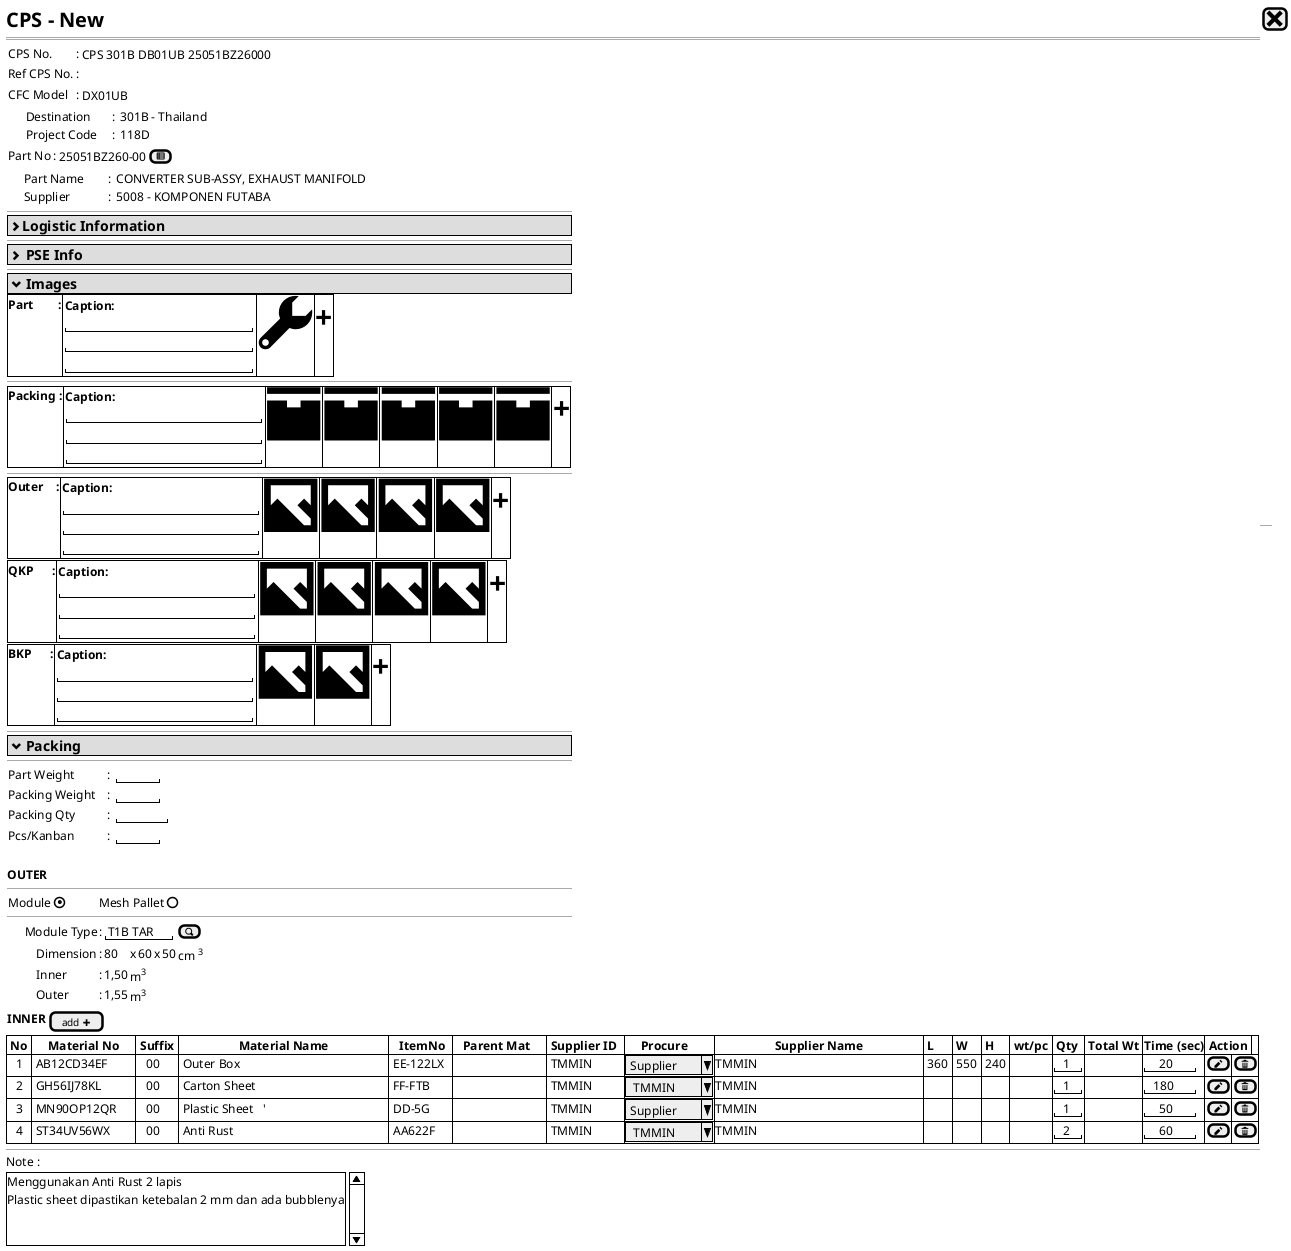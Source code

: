 @startuml
@startsalt
{
  <b><size:20>CPS - New |[<size:25><&x>]|*
  ==
  {
    {
      CPS No.         |:{|CPS 301B DB01UB 25051BZ26000|}
      Ref CPS No.     |:{|                   |}| *      
      CFC Model       |:{|DX01UB      |}
    }
    {
      |     |Destination     |:| 301B - Thailand |*
      |     |Project Code    |:| 118D |*
    }
    {
      Part No         |:{|25051BZ260-00 | [<&spreadsheet>]}
    }
    {
      |     Part Name       |: | CONVERTER SUB-ASSY, EXHAUST MANIFOLD        |*
      |     Supplier        |: | 5008 - KOMPONEN FUTABA       |*
    }
    --
    {*
      <b><size:14> <&chevron-right>Logistic Information
    }
    --
    {*
      <b><size:14> <&chevron-right> PSE Info
    }
    --
    {*
      <b><size:14> <&chevron-bottom> Images
    }
    {#
      |<b>Part        :|{ 
        <b>Caption: 
        "                       "
        "                       "
        "                       "
      }|<size:80><&wrench>|<size:30><b>+|*
    }
    --
    {#
      |<b>Packing : |{ 
        <b>Caption: 
        "                        "
        "                        "
        "                        "
      }|<size:80><&box>|<size:80><&box>|<size:80><&box>|<size:80><&box>|<size:80><&box>|<size:30><b>+|*
    }
    --
    {#
      |<b>Outer    : |{ 
        <b>Caption: 
        "                        "
        "                        "
        "                        "
      }|<size:80><&image>|<size:80><&image>|<size:80><&image>|<size:80><&image>|<size:30><b>+|*
    }
    {#
      |<b>QKP      : |{ 
        <b>Caption: 
        "                        "
        "                        "
        "                        "
      }|<size:80><&image>|<size:80><&image>|<size:80><&image>|<size:80><&image>|<size:30><b>+|*
    }
    {#
      |<b>BKP      : |{ 
        <b>Caption: 
        "                        "
        "                        "
        "                        "
      }|<size:80><&image>||<size:80><&image>|<size:30><b>+|*
    }
    --
    {*
      <b><size:14> <&chevron-bottom> Packing
    }
    --
    {
      |Part Weight      |: |"     "|*
      |Packing Weight   |: |"     "|*
      |Packing Qty      |: |"      "|*
      |Pcs/Kanban       |: |"     "|*
      }
      .
      '1490	1125	730
      <b>OUTER
      --
      {|Module |(X)|      |Mesh Pallet|()|}*
      --
      {
        {      Module Type     |: |"T1B TAR " | [<&magnifying-glass>] | }*  
          {
            .|       Dimension     |: | 80 | x | 60 | x | 50 | cm <sup>3</sup> |*
            .|       Inner         |: | 1,50 | m<sup>3</sup>                      |*
            .|       Outer         |: | 1,55 | m<sup>3</sup>                      |*
          }
      }      
    }    
    --
    {
      |<b>INNER   | [<size:10>add <&plus>] |*
    }
    {#
      | <b>No |     <b>Material No     | <b>Suffix |                   <b>Material Name                   |   <b>ItemNo  |   <b>Parent Mat     | <b>Supplier ID  |     <b>Procure |                   <b>Supplier Name                   | <b>L   | <b>W  | <b>H | <b>wt/pc | <b>Qty | <b>Total Wt |<b>Time (sec)| <b>Action |*
      |   1   | AB12CD34EF             |   00      | Outer Box                                            | EE-122LX     |                    .| TMMIN           | ^ Supplier^    | TMMIN                                                 | 360    | 550   | 240  |         .| "  1"  |           . | "    20"    |[<&pencil>]|[<&trash>]|*
      |   2   | GH56IJ78KL             |   00      | Carton Sheet                                         | FF-FTB       |                    .| TMMIN           | ^  TMMIN  ^    | TMMIN                                                 |.       |.      |.     |         .| "  1"  |           . | "  180 "    |[<&pencil>]|[<&trash>]|*
      |   3   | MN90OP12QR             |   00      | Plastic Sheet   '                                    | DD-5G        |                    .| TMMIN           | ^ Supplier^    | TMMIN                                                 |.       |.      |.     |         .| "  1"  |           . | "    50"    |[<&pencil>]|[<&trash>]|*
      |   4   | ST34UV56WX             |   00      | Anti Rust                                            | AA622F       |                    .| TMMIN           | ^  TMMIN  ^    | TMMIN                                                 |.       |.      |.     |         .| "  2"  |           . | "    60"    |[<&pencil>]|[<&trash>]|*    
    }
    --
    Note :
    {SI
      Menggunakan Anti Rust 2 lapis 
      Plastic sheet dipastikan ketebalan 2 mm dan ada bubblenya 
      .
      .
    }
  }
  {[Save <&media-record>] | [Submit <&data-transfer-upload>]}
  .
  .
  <b>List of Notes:
  --
  <i>No Data Found 
}
@endsalt
@enduml
